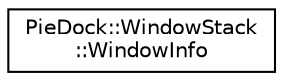digraph "Graphical Class Hierarchy"
{
  edge [fontname="Helvetica",fontsize="10",labelfontname="Helvetica",labelfontsize="10"];
  node [fontname="Helvetica",fontsize="10",shape=record];
  rankdir="LR";
  Node1 [label="PieDock::WindowStack\l::WindowInfo",height=0.2,width=0.4,color="black", fillcolor="white", style="filled",URL="$structPieDock_1_1WindowStack_1_1WindowInfo.html"];
}
